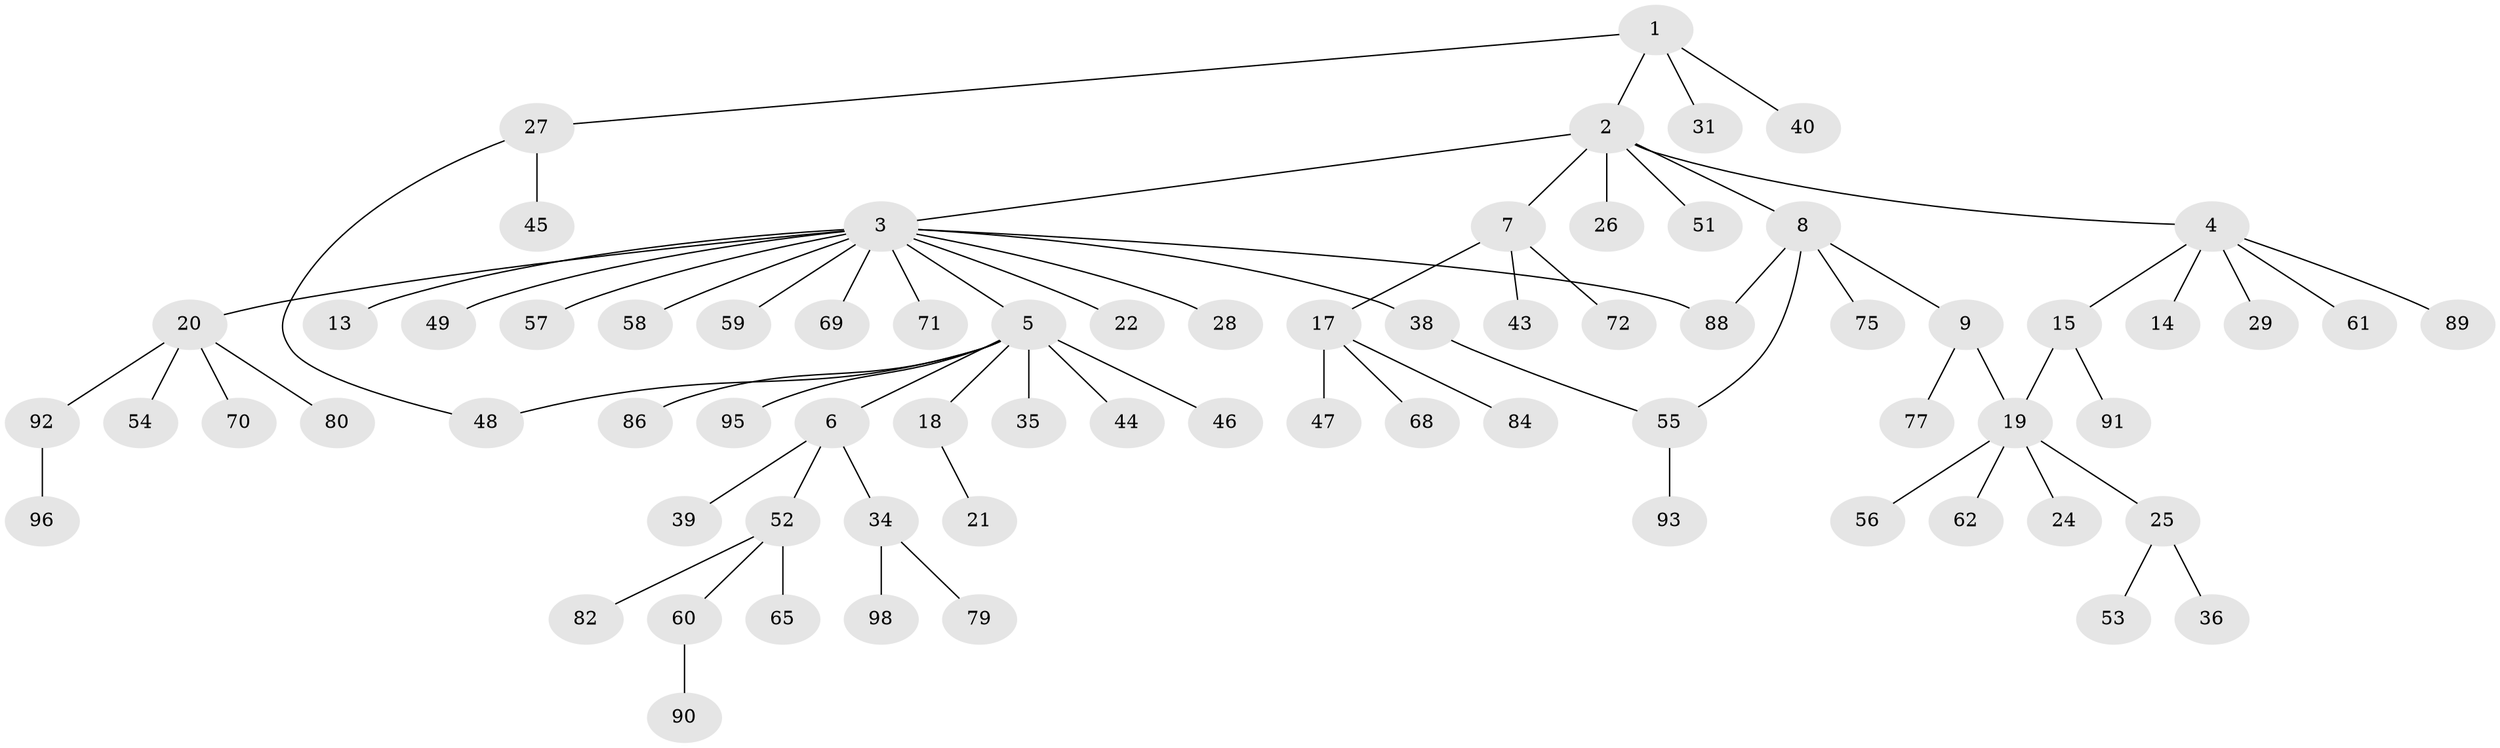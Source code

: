 // original degree distribution, {3: 0.09183673469387756, 8: 0.01020408163265306, 12: 0.01020408163265306, 7: 0.02040816326530612, 5: 0.04081632653061224, 4: 0.061224489795918366, 6: 0.02040816326530612, 1: 0.6224489795918368, 2: 0.12244897959183673}
// Generated by graph-tools (version 1.1) at 2025/11/02/27/25 16:11:14]
// undirected, 72 vertices, 75 edges
graph export_dot {
graph [start="1"]
  node [color=gray90,style=filled];
  1 [super="+11"];
  2 [super="+94"];
  3 [super="+16"];
  4 [super="+41"];
  5 [super="+10"];
  6 [super="+37"];
  7 [super="+63"];
  8 [super="+23"];
  9 [super="+12"];
  13 [super="+76"];
  14;
  15 [super="+67"];
  17 [super="+30"];
  18 [super="+32"];
  19 [super="+83"];
  20 [super="+78"];
  21;
  22;
  24 [super="+97"];
  25 [super="+64"];
  26 [super="+73"];
  27 [super="+33"];
  28;
  29;
  31;
  34 [super="+74"];
  35;
  36;
  38 [super="+50"];
  39;
  40 [super="+42"];
  43;
  44 [super="+66"];
  45;
  46;
  47;
  48 [super="+85"];
  49;
  51;
  52 [super="+87"];
  53;
  54;
  55 [super="+81"];
  56;
  57;
  58;
  59;
  60;
  61;
  62;
  65;
  68;
  69;
  70;
  71;
  72;
  75;
  77;
  79;
  80;
  82;
  84;
  86;
  88;
  89;
  90;
  91;
  92;
  93;
  95;
  96;
  98;
  1 -- 2;
  1 -- 27;
  1 -- 40;
  1 -- 31;
  2 -- 3;
  2 -- 4;
  2 -- 7;
  2 -- 8;
  2 -- 26;
  2 -- 51;
  3 -- 5;
  3 -- 13;
  3 -- 20;
  3 -- 28;
  3 -- 38;
  3 -- 49;
  3 -- 57;
  3 -- 59;
  3 -- 69;
  3 -- 88;
  3 -- 58;
  3 -- 22;
  3 -- 71;
  4 -- 14;
  4 -- 15;
  4 -- 29;
  4 -- 61;
  4 -- 89;
  5 -- 6;
  5 -- 35;
  5 -- 95;
  5 -- 48;
  5 -- 18;
  5 -- 86;
  5 -- 44;
  5 -- 46;
  6 -- 34;
  6 -- 39;
  6 -- 52;
  7 -- 17;
  7 -- 43;
  7 -- 72;
  8 -- 9;
  8 -- 75;
  8 -- 88;
  8 -- 55;
  9 -- 19;
  9 -- 77;
  15 -- 91;
  15 -- 19;
  17 -- 47;
  17 -- 68;
  17 -- 84;
  18 -- 21;
  19 -- 24;
  19 -- 25;
  19 -- 56;
  19 -- 62;
  20 -- 54;
  20 -- 70;
  20 -- 80;
  20 -- 92;
  25 -- 36;
  25 -- 53;
  27 -- 45;
  27 -- 48;
  34 -- 79;
  34 -- 98;
  38 -- 55;
  52 -- 60;
  52 -- 65;
  52 -- 82;
  55 -- 93;
  60 -- 90;
  92 -- 96;
}
